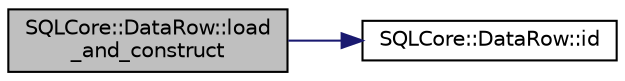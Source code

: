 digraph "SQLCore::DataRow::load_and_construct"
{
 // LATEX_PDF_SIZE
  edge [fontname="Helvetica",fontsize="10",labelfontname="Helvetica",labelfontsize="10"];
  node [fontname="Helvetica",fontsize="10",shape=record];
  rankdir="LR";
  Node1 [label="SQLCore::DataRow::load\l_and_construct",height=0.2,width=0.4,color="black", fillcolor="grey75", style="filled", fontcolor="black",tooltip=" "];
  Node1 -> Node2 [color="midnightblue",fontsize="10",style="solid",fontname="Helvetica"];
  Node2 [label="SQLCore::DataRow::id",height=0.2,width=0.4,color="black", fillcolor="white", style="filled",URL="$class_s_q_l_core_1_1_data_row.html#a21aac6ff14cb48baf76c01d92d21c636",tooltip=" "];
}

